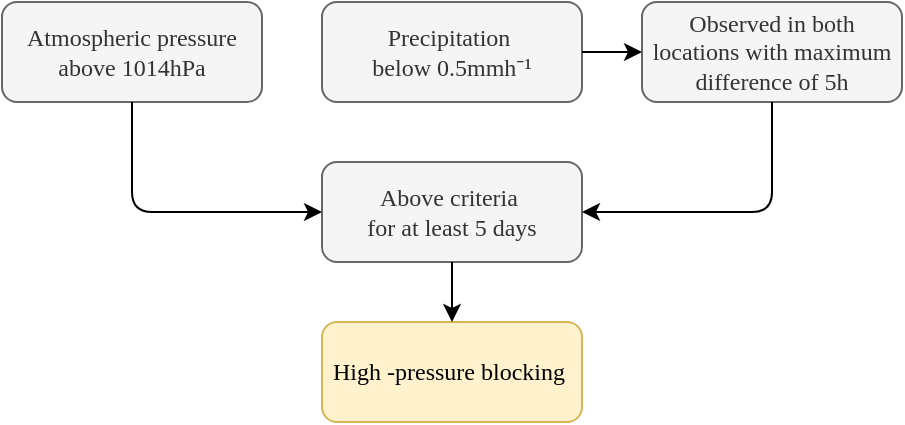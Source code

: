 <mxfile version="27.0.1">
  <diagram name="Sida-1" id="R5Fo2NR1Mc5maElOUsmq">
    <mxGraphModel dx="824" dy="471" grid="1" gridSize="10" guides="1" tooltips="1" connect="1" arrows="1" fold="1" page="1" pageScale="1" pageWidth="10" pageHeight="10" math="0" shadow="0">
      <root>
        <mxCell id="0" />
        <mxCell id="1" parent="0" />
        <mxCell id="aOuX_P8dGsVJq_SoKJAz-1" value="&lt;font face=&quot;Times New Roman&quot;&gt;Atmospheric pressure above 1014hPa&lt;/font&gt;" style="rounded=1;whiteSpace=wrap;html=1;fillColor=#f5f5f5;fontColor=#333333;strokeColor=#666666;" vertex="1" parent="1">
          <mxGeometry x="170" y="200" width="130" height="50" as="geometry" />
        </mxCell>
        <mxCell id="aOuX_P8dGsVJq_SoKJAz-2" value="&lt;font face=&quot;Times New Roman&quot;&gt;Above criteria&amp;nbsp;&lt;/font&gt;&lt;div&gt;&lt;font face=&quot;Times New Roman&quot;&gt;for at least 5 days&lt;/font&gt;&lt;/div&gt;" style="rounded=1;whiteSpace=wrap;html=1;fillColor=#f5f5f5;fontColor=#333333;strokeColor=#666666;" vertex="1" parent="1">
          <mxGeometry x="330" y="280" width="130" height="50" as="geometry" />
        </mxCell>
        <mxCell id="aOuX_P8dGsVJq_SoKJAz-3" value="&lt;font face=&quot;Times New Roman&quot;&gt;Precipitation&amp;nbsp;&lt;/font&gt;&lt;div&gt;&lt;font face=&quot;Times New Roman&quot;&gt;below 0.5mmh⁻¹&lt;/font&gt;&lt;/div&gt;" style="rounded=1;whiteSpace=wrap;html=1;fillColor=#f5f5f5;fontColor=#333333;strokeColor=#666666;" vertex="1" parent="1">
          <mxGeometry x="330" y="200" width="130" height="50" as="geometry" />
        </mxCell>
        <mxCell id="aOuX_P8dGsVJq_SoKJAz-4" value="&lt;font face=&quot;Times New Roman&quot;&gt;Observed in both locations with maximum difference of 5h&lt;/font&gt;" style="rounded=1;whiteSpace=wrap;html=1;fillColor=#f5f5f5;fontColor=#333333;strokeColor=#666666;" vertex="1" parent="1">
          <mxGeometry x="490" y="200" width="130" height="50" as="geometry" />
        </mxCell>
        <mxCell id="aOuX_P8dGsVJq_SoKJAz-5" value="&lt;font face=&quot;Times New Roman&quot;&gt;High -pressure blocking&amp;nbsp;&lt;/font&gt;" style="rounded=1;whiteSpace=wrap;html=1;fillColor=#fff2cc;strokeColor=#d6b656;" vertex="1" parent="1">
          <mxGeometry x="330" y="360" width="130" height="50" as="geometry" />
        </mxCell>
        <mxCell id="aOuX_P8dGsVJq_SoKJAz-7" value="" style="endArrow=classic;html=1;rounded=0;exitX=0.5;exitY=1;exitDx=0;exitDy=0;entryX=0.5;entryY=0;entryDx=0;entryDy=0;" edge="1" parent="1" source="aOuX_P8dGsVJq_SoKJAz-2" target="aOuX_P8dGsVJq_SoKJAz-5">
          <mxGeometry width="50" height="50" relative="1" as="geometry">
            <mxPoint x="380" y="320" as="sourcePoint" />
            <mxPoint x="430" y="270" as="targetPoint" />
          </mxGeometry>
        </mxCell>
        <mxCell id="aOuX_P8dGsVJq_SoKJAz-8" value="" style="endArrow=classic;html=1;rounded=0;exitX=1;exitY=0.5;exitDx=0;exitDy=0;entryX=0;entryY=0.5;entryDx=0;entryDy=0;" edge="1" parent="1" source="aOuX_P8dGsVJq_SoKJAz-3" target="aOuX_P8dGsVJq_SoKJAz-4">
          <mxGeometry width="50" height="50" relative="1" as="geometry">
            <mxPoint x="410" y="340" as="sourcePoint" />
            <mxPoint x="395" y="280" as="targetPoint" />
          </mxGeometry>
        </mxCell>
        <mxCell id="aOuX_P8dGsVJq_SoKJAz-11" value="" style="endArrow=classic;html=1;rounded=1;exitX=0.5;exitY=1;exitDx=0;exitDy=0;entryX=0;entryY=0.5;entryDx=0;entryDy=0;curved=0;" edge="1" parent="1" source="aOuX_P8dGsVJq_SoKJAz-1" target="aOuX_P8dGsVJq_SoKJAz-2">
          <mxGeometry width="50" height="50" relative="1" as="geometry">
            <mxPoint x="380" y="320" as="sourcePoint" />
            <mxPoint x="430" y="270" as="targetPoint" />
            <Array as="points">
              <mxPoint x="235" y="305" />
            </Array>
          </mxGeometry>
        </mxCell>
        <mxCell id="aOuX_P8dGsVJq_SoKJAz-12" value="" style="endArrow=classic;html=1;rounded=1;exitX=0.5;exitY=1;exitDx=0;exitDy=0;entryX=1;entryY=0.5;entryDx=0;entryDy=0;curved=0;" edge="1" parent="1" source="aOuX_P8dGsVJq_SoKJAz-4" target="aOuX_P8dGsVJq_SoKJAz-2">
          <mxGeometry width="50" height="50" relative="1" as="geometry">
            <mxPoint x="550" y="250" as="sourcePoint" />
            <mxPoint x="645" y="305" as="targetPoint" />
            <Array as="points">
              <mxPoint x="555" y="305" />
            </Array>
          </mxGeometry>
        </mxCell>
      </root>
    </mxGraphModel>
  </diagram>
</mxfile>
